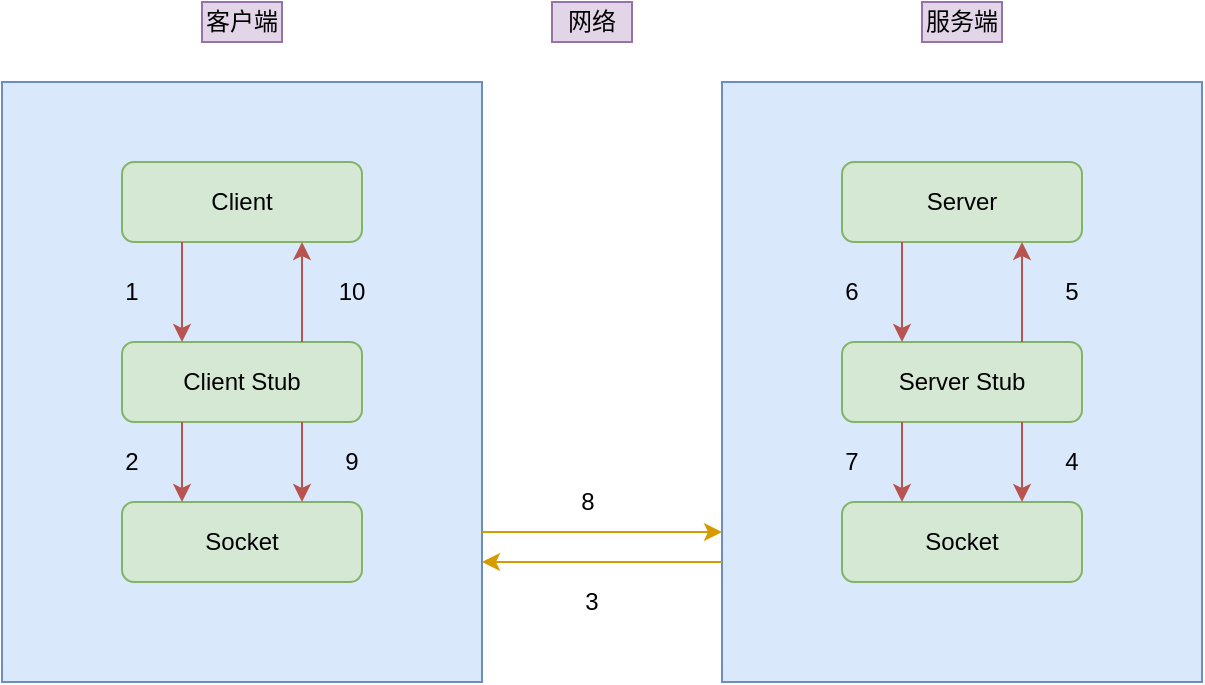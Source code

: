<mxfile version="12.3.2" type="device" pages="1"><diagram id="J98YT6Pv_9auFWqjKRU1" name="Page-1"><mxGraphModel dx="946" dy="600" grid="1" gridSize="10" guides="1" tooltips="1" connect="1" arrows="1" fold="1" page="1" pageScale="1" pageWidth="827" pageHeight="1169" math="0" shadow="0"><root><mxCell id="0"/><mxCell id="1" parent="0"/><mxCell id="1-XJfIPgs3GwfwqQe8gR-2" value="客户端" style="text;html=1;strokeColor=#9673a6;fillColor=#e1d5e7;align=center;verticalAlign=middle;whiteSpace=wrap;rounded=0;" vertex="1" parent="1"><mxGeometry x="220" y="40" width="40" height="20" as="geometry"/></mxCell><mxCell id="1-XJfIPgs3GwfwqQe8gR-3" value="" style="rounded=0;whiteSpace=wrap;html=1;fillColor=#dae8fc;strokeColor=#6c8ebf;" vertex="1" parent="1"><mxGeometry x="120" y="80" width="240" height="300" as="geometry"/></mxCell><mxCell id="1-XJfIPgs3GwfwqQe8gR-4" value="Client" style="rounded=1;whiteSpace=wrap;html=1;fillColor=#d5e8d4;strokeColor=#82b366;" vertex="1" parent="1"><mxGeometry x="180" y="120" width="120" height="40" as="geometry"/></mxCell><mxCell id="1-XJfIPgs3GwfwqQe8gR-5" value="Client Stub" style="rounded=1;whiteSpace=wrap;html=1;fillColor=#d5e8d4;strokeColor=#82b366;" vertex="1" parent="1"><mxGeometry x="180" y="210" width="120" height="40" as="geometry"/></mxCell><mxCell id="1-XJfIPgs3GwfwqQe8gR-6" value="Socket" style="rounded=1;whiteSpace=wrap;html=1;fillColor=#d5e8d4;strokeColor=#82b366;" vertex="1" parent="1"><mxGeometry x="180" y="290" width="120" height="40" as="geometry"/></mxCell><mxCell id="1-XJfIPgs3GwfwqQe8gR-7" value="" style="endArrow=classic;html=1;exitX=0.25;exitY=1;exitDx=0;exitDy=0;entryX=0.25;entryY=0;entryDx=0;entryDy=0;fillColor=#f8cecc;strokeColor=#b85450;" edge="1" parent="1" source="1-XJfIPgs3GwfwqQe8gR-4" target="1-XJfIPgs3GwfwqQe8gR-5"><mxGeometry width="50" height="50" relative="1" as="geometry"><mxPoint x="420" y="190" as="sourcePoint"/><mxPoint x="470" y="140" as="targetPoint"/></mxGeometry></mxCell><mxCell id="1-XJfIPgs3GwfwqQe8gR-8" value="" style="endArrow=classic;html=1;exitX=0.75;exitY=0;exitDx=0;exitDy=0;entryX=0.75;entryY=1;entryDx=0;entryDy=0;fillColor=#f8cecc;strokeColor=#b85450;" edge="1" parent="1" source="1-XJfIPgs3GwfwqQe8gR-5" target="1-XJfIPgs3GwfwqQe8gR-4"><mxGeometry width="50" height="50" relative="1" as="geometry"><mxPoint x="380" y="220" as="sourcePoint"/><mxPoint x="430" y="170" as="targetPoint"/></mxGeometry></mxCell><mxCell id="1-XJfIPgs3GwfwqQe8gR-9" value="" style="endArrow=classic;html=1;exitX=0.25;exitY=1;exitDx=0;exitDy=0;entryX=0.25;entryY=0;entryDx=0;entryDy=0;fillColor=#f8cecc;strokeColor=#b85450;" edge="1" parent="1" source="1-XJfIPgs3GwfwqQe8gR-5" target="1-XJfIPgs3GwfwqQe8gR-6"><mxGeometry width="50" height="50" relative="1" as="geometry"><mxPoint x="220" y="170" as="sourcePoint"/><mxPoint x="220" y="220" as="targetPoint"/></mxGeometry></mxCell><mxCell id="1-XJfIPgs3GwfwqQe8gR-10" value="" style="endArrow=classic;html=1;exitX=0.75;exitY=1;exitDx=0;exitDy=0;entryX=0.75;entryY=0;entryDx=0;entryDy=0;fillColor=#f8cecc;strokeColor=#b85450;" edge="1" parent="1" source="1-XJfIPgs3GwfwqQe8gR-5" target="1-XJfIPgs3GwfwqQe8gR-6"><mxGeometry width="50" height="50" relative="1" as="geometry"><mxPoint x="280" y="220" as="sourcePoint"/><mxPoint x="280" y="170" as="targetPoint"/></mxGeometry></mxCell><mxCell id="1-XJfIPgs3GwfwqQe8gR-11" value="1" style="text;html=1;strokeColor=none;fillColor=none;align=center;verticalAlign=middle;whiteSpace=wrap;rounded=0;" vertex="1" parent="1"><mxGeometry x="170" y="175" width="30" height="20" as="geometry"/></mxCell><mxCell id="1-XJfIPgs3GwfwqQe8gR-12" value="2" style="text;html=1;strokeColor=none;fillColor=none;align=center;verticalAlign=middle;whiteSpace=wrap;rounded=0;" vertex="1" parent="1"><mxGeometry x="170" y="260" width="30" height="20" as="geometry"/></mxCell><mxCell id="1-XJfIPgs3GwfwqQe8gR-13" value="10" style="text;html=1;strokeColor=none;fillColor=none;align=center;verticalAlign=middle;whiteSpace=wrap;rounded=0;" vertex="1" parent="1"><mxGeometry x="280" y="175" width="30" height="20" as="geometry"/></mxCell><mxCell id="1-XJfIPgs3GwfwqQe8gR-14" value="9" style="text;html=1;strokeColor=none;fillColor=none;align=center;verticalAlign=middle;whiteSpace=wrap;rounded=0;" vertex="1" parent="1"><mxGeometry x="280" y="260" width="30" height="20" as="geometry"/></mxCell><mxCell id="1-XJfIPgs3GwfwqQe8gR-15" value="" style="rounded=0;whiteSpace=wrap;html=1;fillColor=#dae8fc;strokeColor=#6c8ebf;" vertex="1" parent="1"><mxGeometry x="480" y="80" width="240" height="300" as="geometry"/></mxCell><mxCell id="1-XJfIPgs3GwfwqQe8gR-16" value="Server" style="rounded=1;whiteSpace=wrap;html=1;fillColor=#d5e8d4;strokeColor=#82b366;" vertex="1" parent="1"><mxGeometry x="540" y="120" width="120" height="40" as="geometry"/></mxCell><mxCell id="1-XJfIPgs3GwfwqQe8gR-17" value="Server Stub" style="rounded=1;whiteSpace=wrap;html=1;fillColor=#d5e8d4;strokeColor=#82b366;" vertex="1" parent="1"><mxGeometry x="540" y="210" width="120" height="40" as="geometry"/></mxCell><mxCell id="1-XJfIPgs3GwfwqQe8gR-18" value="Socket" style="rounded=1;whiteSpace=wrap;html=1;fillColor=#d5e8d4;strokeColor=#82b366;" vertex="1" parent="1"><mxGeometry x="540" y="290" width="120" height="40" as="geometry"/></mxCell><mxCell id="1-XJfIPgs3GwfwqQe8gR-19" value="" style="endArrow=classic;html=1;exitX=0.25;exitY=1;exitDx=0;exitDy=0;entryX=0.25;entryY=0;entryDx=0;entryDy=0;fillColor=#f8cecc;strokeColor=#b85450;" edge="1" parent="1" source="1-XJfIPgs3GwfwqQe8gR-16" target="1-XJfIPgs3GwfwqQe8gR-17"><mxGeometry width="50" height="50" relative="1" as="geometry"><mxPoint x="780" y="190" as="sourcePoint"/><mxPoint x="830" y="140" as="targetPoint"/></mxGeometry></mxCell><mxCell id="1-XJfIPgs3GwfwqQe8gR-20" value="" style="endArrow=classic;html=1;exitX=0.75;exitY=0;exitDx=0;exitDy=0;entryX=0.75;entryY=1;entryDx=0;entryDy=0;fillColor=#f8cecc;strokeColor=#b85450;" edge="1" parent="1" source="1-XJfIPgs3GwfwqQe8gR-17" target="1-XJfIPgs3GwfwqQe8gR-16"><mxGeometry width="50" height="50" relative="1" as="geometry"><mxPoint x="740" y="220" as="sourcePoint"/><mxPoint x="790" y="170" as="targetPoint"/></mxGeometry></mxCell><mxCell id="1-XJfIPgs3GwfwqQe8gR-21" value="" style="endArrow=classic;html=1;exitX=0.25;exitY=1;exitDx=0;exitDy=0;entryX=0.25;entryY=0;entryDx=0;entryDy=0;fillColor=#f8cecc;strokeColor=#b85450;" edge="1" parent="1" source="1-XJfIPgs3GwfwqQe8gR-17" target="1-XJfIPgs3GwfwqQe8gR-18"><mxGeometry width="50" height="50" relative="1" as="geometry"><mxPoint x="580" y="170" as="sourcePoint"/><mxPoint x="580" y="220" as="targetPoint"/></mxGeometry></mxCell><mxCell id="1-XJfIPgs3GwfwqQe8gR-22" value="" style="endArrow=classic;html=1;exitX=0.75;exitY=1;exitDx=0;exitDy=0;entryX=0.75;entryY=0;entryDx=0;entryDy=0;fillColor=#f8cecc;strokeColor=#b85450;" edge="1" parent="1" source="1-XJfIPgs3GwfwqQe8gR-17" target="1-XJfIPgs3GwfwqQe8gR-18"><mxGeometry width="50" height="50" relative="1" as="geometry"><mxPoint x="640" y="220" as="sourcePoint"/><mxPoint x="640" y="170" as="targetPoint"/></mxGeometry></mxCell><mxCell id="1-XJfIPgs3GwfwqQe8gR-23" value="6" style="text;html=1;strokeColor=none;fillColor=none;align=center;verticalAlign=middle;whiteSpace=wrap;rounded=0;" vertex="1" parent="1"><mxGeometry x="530" y="175" width="30" height="20" as="geometry"/></mxCell><mxCell id="1-XJfIPgs3GwfwqQe8gR-24" value="7" style="text;html=1;strokeColor=none;fillColor=none;align=center;verticalAlign=middle;whiteSpace=wrap;rounded=0;" vertex="1" parent="1"><mxGeometry x="530" y="260" width="30" height="20" as="geometry"/></mxCell><mxCell id="1-XJfIPgs3GwfwqQe8gR-25" value="5" style="text;html=1;strokeColor=none;fillColor=none;align=center;verticalAlign=middle;whiteSpace=wrap;rounded=0;" vertex="1" parent="1"><mxGeometry x="640" y="175" width="30" height="20" as="geometry"/></mxCell><mxCell id="1-XJfIPgs3GwfwqQe8gR-26" value="4" style="text;html=1;strokeColor=none;fillColor=none;align=center;verticalAlign=middle;whiteSpace=wrap;rounded=0;" vertex="1" parent="1"><mxGeometry x="640" y="260" width="30" height="20" as="geometry"/></mxCell><mxCell id="1-XJfIPgs3GwfwqQe8gR-27" value="服务端" style="text;html=1;strokeColor=#9673a6;fillColor=#e1d5e7;align=center;verticalAlign=middle;whiteSpace=wrap;rounded=0;" vertex="1" parent="1"><mxGeometry x="580" y="40" width="40" height="20" as="geometry"/></mxCell><mxCell id="1-XJfIPgs3GwfwqQe8gR-28" value="" style="endArrow=classic;html=1;exitX=1;exitY=0.75;exitDx=0;exitDy=0;entryX=0;entryY=0.75;entryDx=0;entryDy=0;fillColor=#ffe6cc;strokeColor=#d79b00;" edge="1" parent="1" source="1-XJfIPgs3GwfwqQe8gR-3" target="1-XJfIPgs3GwfwqQe8gR-15"><mxGeometry width="50" height="50" relative="1" as="geometry"><mxPoint x="400" y="330" as="sourcePoint"/><mxPoint x="450" y="280" as="targetPoint"/></mxGeometry></mxCell><mxCell id="1-XJfIPgs3GwfwqQe8gR-41" value="" style="endArrow=classic;html=1;fillColor=#ffe6cc;strokeColor=#d79b00;" edge="1" parent="1"><mxGeometry width="50" height="50" relative="1" as="geometry"><mxPoint x="480" y="320" as="sourcePoint"/><mxPoint x="360" y="320" as="targetPoint"/></mxGeometry></mxCell><mxCell id="1-XJfIPgs3GwfwqQe8gR-42" value="8" style="text;html=1;strokeColor=none;fillColor=none;align=center;verticalAlign=middle;whiteSpace=wrap;rounded=0;" vertex="1" parent="1"><mxGeometry x="398" y="280" width="30" height="20" as="geometry"/></mxCell><mxCell id="1-XJfIPgs3GwfwqQe8gR-43" value="3" style="text;html=1;strokeColor=none;fillColor=none;align=center;verticalAlign=middle;whiteSpace=wrap;rounded=0;" vertex="1" parent="1"><mxGeometry x="400" y="330" width="30" height="20" as="geometry"/></mxCell><mxCell id="1-XJfIPgs3GwfwqQe8gR-44" value="网络" style="text;html=1;strokeColor=#9673a6;fillColor=#e1d5e7;align=center;verticalAlign=middle;whiteSpace=wrap;rounded=0;" vertex="1" parent="1"><mxGeometry x="395" y="40" width="40" height="20" as="geometry"/></mxCell></root></mxGraphModel></diagram></mxfile>